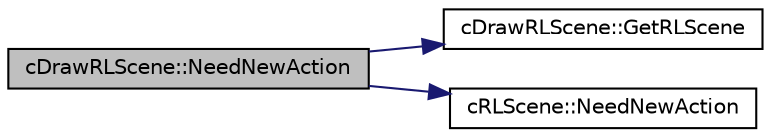 digraph "cDrawRLScene::NeedNewAction"
{
 // LATEX_PDF_SIZE
  edge [fontname="Helvetica",fontsize="10",labelfontname="Helvetica",labelfontsize="10"];
  node [fontname="Helvetica",fontsize="10",shape=record];
  rankdir="LR";
  Node1 [label="cDrawRLScene::NeedNewAction",height=0.2,width=0.4,color="black", fillcolor="grey75", style="filled", fontcolor="black",tooltip=" "];
  Node1 -> Node2 [color="midnightblue",fontsize="10",style="solid",fontname="Helvetica"];
  Node2 [label="cDrawRLScene::GetRLScene",height=0.2,width=0.4,color="black", fillcolor="white", style="filled",URL="$classc_draw_r_l_scene.html#ae74ea7ec3530727a49e34bc4733b3de7",tooltip=" "];
  Node1 -> Node3 [color="midnightblue",fontsize="10",style="solid",fontname="Helvetica"];
  Node3 [label="cRLScene::NeedNewAction",height=0.2,width=0.4,color="black", fillcolor="white", style="filled",URL="$classc_r_l_scene.html#ab1884035656c776986e39bd2850ae468",tooltip=" "];
}
